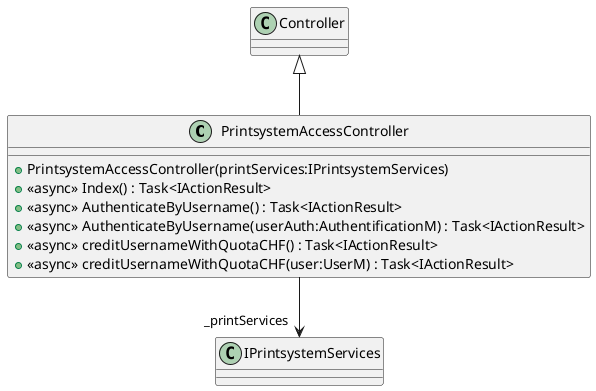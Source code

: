 @startuml
class PrintsystemAccessController {
    + PrintsystemAccessController(printServices:IPrintsystemServices)
    + <<async>> Index() : Task<IActionResult>
    + <<async>> AuthenticateByUsername() : Task<IActionResult>
    + <<async>> AuthenticateByUsername(userAuth:AuthentificationM) : Task<IActionResult>
    + <<async>> creditUsernameWithQuotaCHF() : Task<IActionResult>
    + <<async>> creditUsernameWithQuotaCHF(user:UserM) : Task<IActionResult>
}
Controller <|-- PrintsystemAccessController
PrintsystemAccessController --> "_printServices" IPrintsystemServices
@enduml
